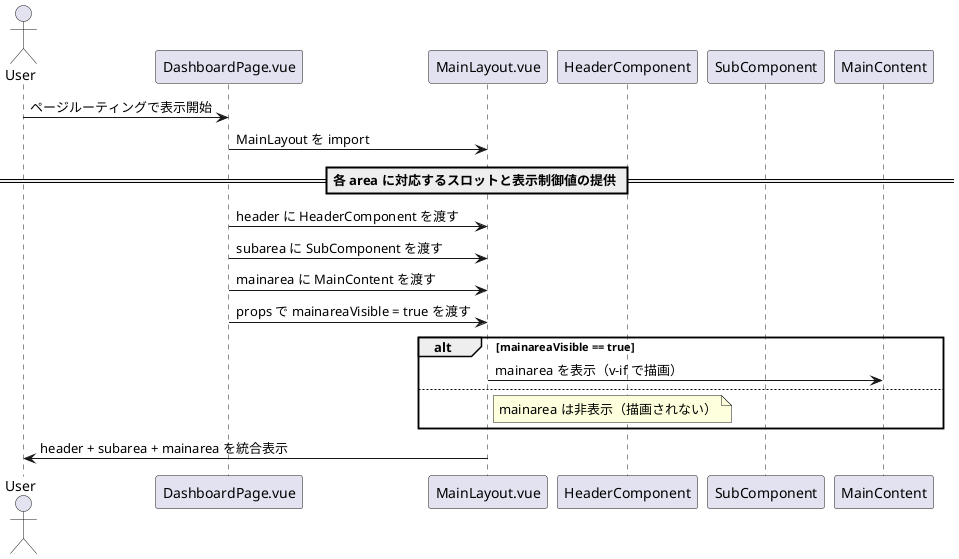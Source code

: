 なるほど、あなたの構成では `DashboardPage.vue` から `MainLayout.vue` に対して、各 `area`（例：`header`, `subarea`, `mainarea`）の **表示・非表示を制御するための `v-model` 相当の値（＝双方向バインディング）** を `props` 経由で渡しているとのことですね。

---

## 🔄 前提整理：Vue Option API + Vuetify + `v-model`

Vuetify 3 + Option API では `v-model:mainareaVisible` のように親子間で明示的な `props` と `emit` を通じて双方向バインディングを実装しているはずです。

---

## ✅ それをシーケンス図にどう表現するか？

以下のような要素を加えることで、**初期表示時に表示制御用フラグが渡されている** ことを正しく表現できます：

### 🌱 拡張版シーケンス図（初期表示時の `v-model` による表示制御つき）

```plantuml
@startuml 拡張シーケンス
actor User
participant "DashboardPage.vue" as Page
participant "MainLayout.vue" as Layout
participant "HeaderComponent" as Header
participant "SubComponent" as Sub
participant "MainContent" as Main

User -> Page : ページルーティングで表示開始
Page -> Layout : MainLayout を import

== 各 area に対応するスロットと表示制御値の提供 ==
Page -> Layout : header に HeaderComponent を渡す
Page -> Layout : subarea に SubComponent を渡す
Page -> Layout : mainarea に MainContent を渡す

Page -> Layout : props で mainareaVisible = true を渡す

alt mainareaVisible == true
    Layout -> Main : mainarea を表示（v-if で描画）
else
    note right of Layout : mainarea は非表示（描画されない）
end

Layout -> User : header + subarea + mainarea を統合表示
@enduml
```

---

## 💡 シーケンス図ポイント解説

| 項目                                   | 意図                               |
| ------------------------------------ | -------------------------------- |
| `props で mainareaVisible = true を渡す` | 親 → 子へ状態の初期値を伝える                 |
| `alt` ブロック                           | 表示制御の条件を明確に可視化（v-if や v-show 相当） |
| `Layout -> Main` 呼び出しの有無             | `v-if` かどうかを図上で反映                |

---

## 🛠 応用：`v-model:mainareaVisible` の双方向性も描きたい場合

後から子コンポーネント側で `@update:mainareaVisible` などを emit して制御変更するケースがあるなら、次のように追記可能です：

```plantuml
Main -> Layout : emit('update:mainareaVisible', false)
Layout -> Page : mainareaVisible を false に更新（v-model）
```

---

ご希望があれば、これをベースに他の `header` や `subarea` についてもフルで図を拡張できます。必要であればお申し付けください。


とても良い質問です！
\*\*「ボタン押下時」や「Vuexストアの状態に応じて表示・非表示を切り替える」\*\*という動的な制御は、`props` による初期値と異なり、「イベント駆動」「状態変更のリアクティブ反映」が関係してきます。

以下に **シーケンス図としてどう表現すべきか** を詳しく解説します。

---

## ✅ 構成パターン

大きく分けて2パターンあります：

| パターン                                              | 説明              |
| ------------------------------------------------- | --------------- |
| ① 親コンポーネントがボタン押下を検知し、自ら `props` を更新する             | 親が切り替えロジックを制御   |
| ② ストア（Vuex）から `MainLayout` に渡す `visible` 情報を再取得する | 状態管理ベースで自動反映される |

---

## ✅ シーケンス図の表現例①：ボタン押下で切り替え（親が制御）

```plantuml
@startuml
actor User
participant "DashboardPage.vue" as Page
participant "MainLayout.vue" as Layout
participant "MainContent" as Main

== 初期表示 ==
User -> Page : ページルーティング
Page -> Layout : mainareaVisible = true を props で渡す
Layout -> Main : mainarea を表示

== 表示切替 ==
User -> Page : 「非表示にする」ボタンをクリック
Page -> Layout : mainareaVisible = false に更新（v-bind 経由）

alt mainareaVisible == false
    note right of Layout : mainarea は描画されない
end
@enduml
```

---

## ✅ シーケンス図の表現例②：Vuexストアの情報で切り替え

```plantuml
@startuml
actor User
participant "DashboardPage.vue" as Page
participant "Vuex Store" as Store
participant "MainLayout.vue" as Layout

== 初期表示 ==
Page -> Store : state.mainareaVisible を取得
Store -> Page : true
Page -> Layout : mainareaVisible = true を渡す

== ストア経由で表示切替 ==
User -> Page : ボタンをクリック
Page -> Store : commit('setMainareaVisible', false)
Store -> Page : state.mainareaVisible を watch で検知
Page -> Layout : mainareaVisible = false に更新

alt mainareaVisible == false
    note right of Layout : mainarea を非表示
end
@enduml
```

---

## ✅ 技術観点で補足（Vue 3 + Vuex + Option API）

* **ボタン押下で表示切替：**

  ```js
  methods: {
    toggleMainarea() {
      this.mainareaVisible = !this.mainareaVisible;
    }
  }
  ```

* **Vuex経由：**

  ```js
  computed: {
    mainareaVisible() {
      return this.$store.state.mainareaVisible;
    }
  },
  methods: {
    toggleMainarea() {
      this.$store.commit('setMainareaVisible', !this.mainareaVisible);
    }
  }
  ```

---

## 📝 補足：Layout 側で v-model を使ってる場合

```vue
<MainLayout
  v-model:mainareaVisible="mainareaVisible"
/>
```

この構造でも、**`DashboardPage.vue` の `mainareaVisible` を更新すれば即座に反映**されます。シーケンス図では「双方向の反映」を描きたい場合に `emit` 表現を入れるのがよいです。

---

## 🎁 ご希望があれば

* スロット構成を含む完全な拡張図
* `Vuex`・`v-model`・`emit` の相関図
  などを具体的に作成できます。必要であればお気軽に！


了解しました！
Vueアプリにおいて「**ボタン押下やストア状態によってスロット表示が切り替わる**」状況を、**PlantUMLのシーケンス図でどう表現すべきか**にフォーカスして説明します。

---

## ✅ ゴール

* `mainarea` の表示状態がユーザー操作やストアの変更によって切り替わる
* **Vueのリアクティブ性**や `v-model` / `Vuex` を含む「状態の流れ」を **時系列で可視化する**

---

## ✅ シーケンス図：ユーザー操作で `mainarea` 表示を切り替える例（Vuex使用）

```plantuml
@startuml
actor User
participant "DashboardPage.vue" as Page
participant "Vuex Store" as Store
participant "MainLayout.vue" as Layout
participant "MainContent" as Main

== 初期描画 ==
User -> Page : ページアクセス
Page -> Store : mainareaVisible を取得
Store --> Page : true
Page -> Layout : mainareaVisible=true を渡す
Layout -> Main : 表示（v-if）

== 表示切り替え ==
User -> Page : トグルボタンをクリック
Page -> Store : commit('setMainareaVisible', false)
Store -> Page : mainareaVisible が false に更新（watch/reactive）

Page -> Layout : mainareaVisible=false を渡す
alt mainareaVisible == false
    note right of Layout : MainContent を非表示（v-if で未描画）
end
@enduml
```

---

## ✅ 解説ポイント

| 項目                            | PlantUML的な意味合い               | Vue実装上の対応                    |
| ----------------------------- | ---------------------------- | ---------------------------- |
| `Store --> Page : true`       | ストアの state を参照した初期状態         | `computed` or `mapState` で取得 |
| `Page -> Layout`              | `props` / `v-model` による子への反映 | `v-bind:mainareaVisible`     |
| `User -> Page`                | ボタンクリックイベント                  | `@click="toggleMainarea"` など |
| `Page -> Store : commit(...)` | ストア状態の更新                     | `this.$store.commit(...)`    |
| `Page -> Layout`（再度）          | `mainareaVisible` の変化が子に伝播   | Vueのリアクティブ更新による再描画           |

---

## 🛠 応用：`v-model` を Layout 側から emit する場合

もし `MainLayout.vue` 側でユーザー操作があり `mainareaVisible` を更新（`emit('update:mainareaVisible')`）する場合は、次のように描けます：

```plantuml
User -> Layout : 内部トグルボタンをクリック
Layout -> Page : emit('update:mainareaVisible', false)
Page -> Store : commit('setMainareaVisible', false)
```

---

## ✅ まとめ

| 状況            | 表現方法                             |
| ------------- | -------------------------------- |
| 親が制御（v-model） | `Page -> Layout` の props 変更で表現   |
| ストアで制御        | `Store <-> Page` のやり取りを明示        |
| 子から emit      | `Layout -> Page : emit(...)` で表現 |

---

この流れで、より複雑なスロット制御や表示切替も拡張できます。必要に応じて `header` や `subarea` も追加した完全版の図を作成できますので、ご希望あればどうぞ！
